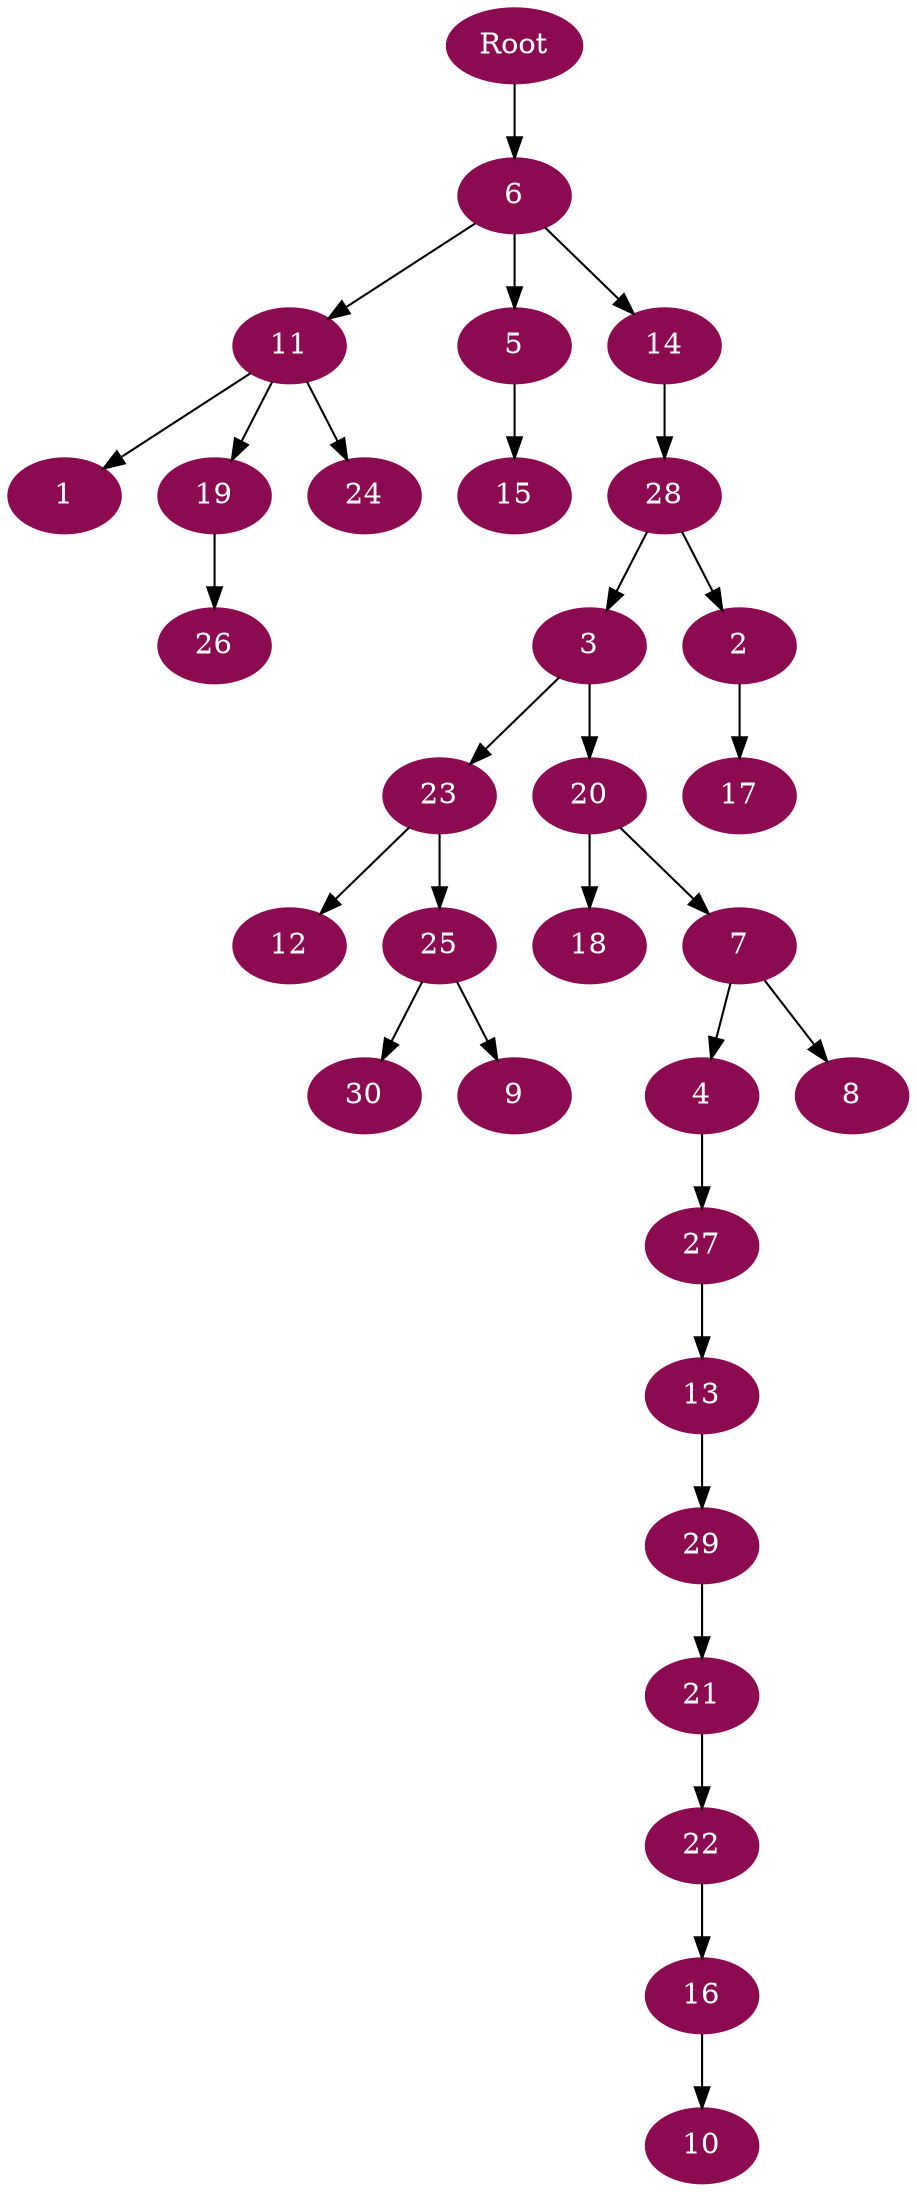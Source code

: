 digraph G {
node [color=deeppink4, style=filled, fontcolor=white];
Root -> 6;
6 -> 11;
11 -> 1;
11 -> 19;
19 -> 26;
11 -> 24;
6 -> 5;
5 -> 15;
6 -> 14;
14 -> 28;
28 -> 3;
3 -> 23;
23 -> 12;
23 -> 25;
25 -> 30;
25 -> 9;
3 -> 20;
20 -> 18;
20 -> 7;
7 -> 4;
4 -> 27;
27 -> 13;
13 -> 29;
29 -> 21;
21 -> 22;
22 -> 16;
16 -> 10;
7 -> 8;
28 -> 2;
2 -> 17;
}
